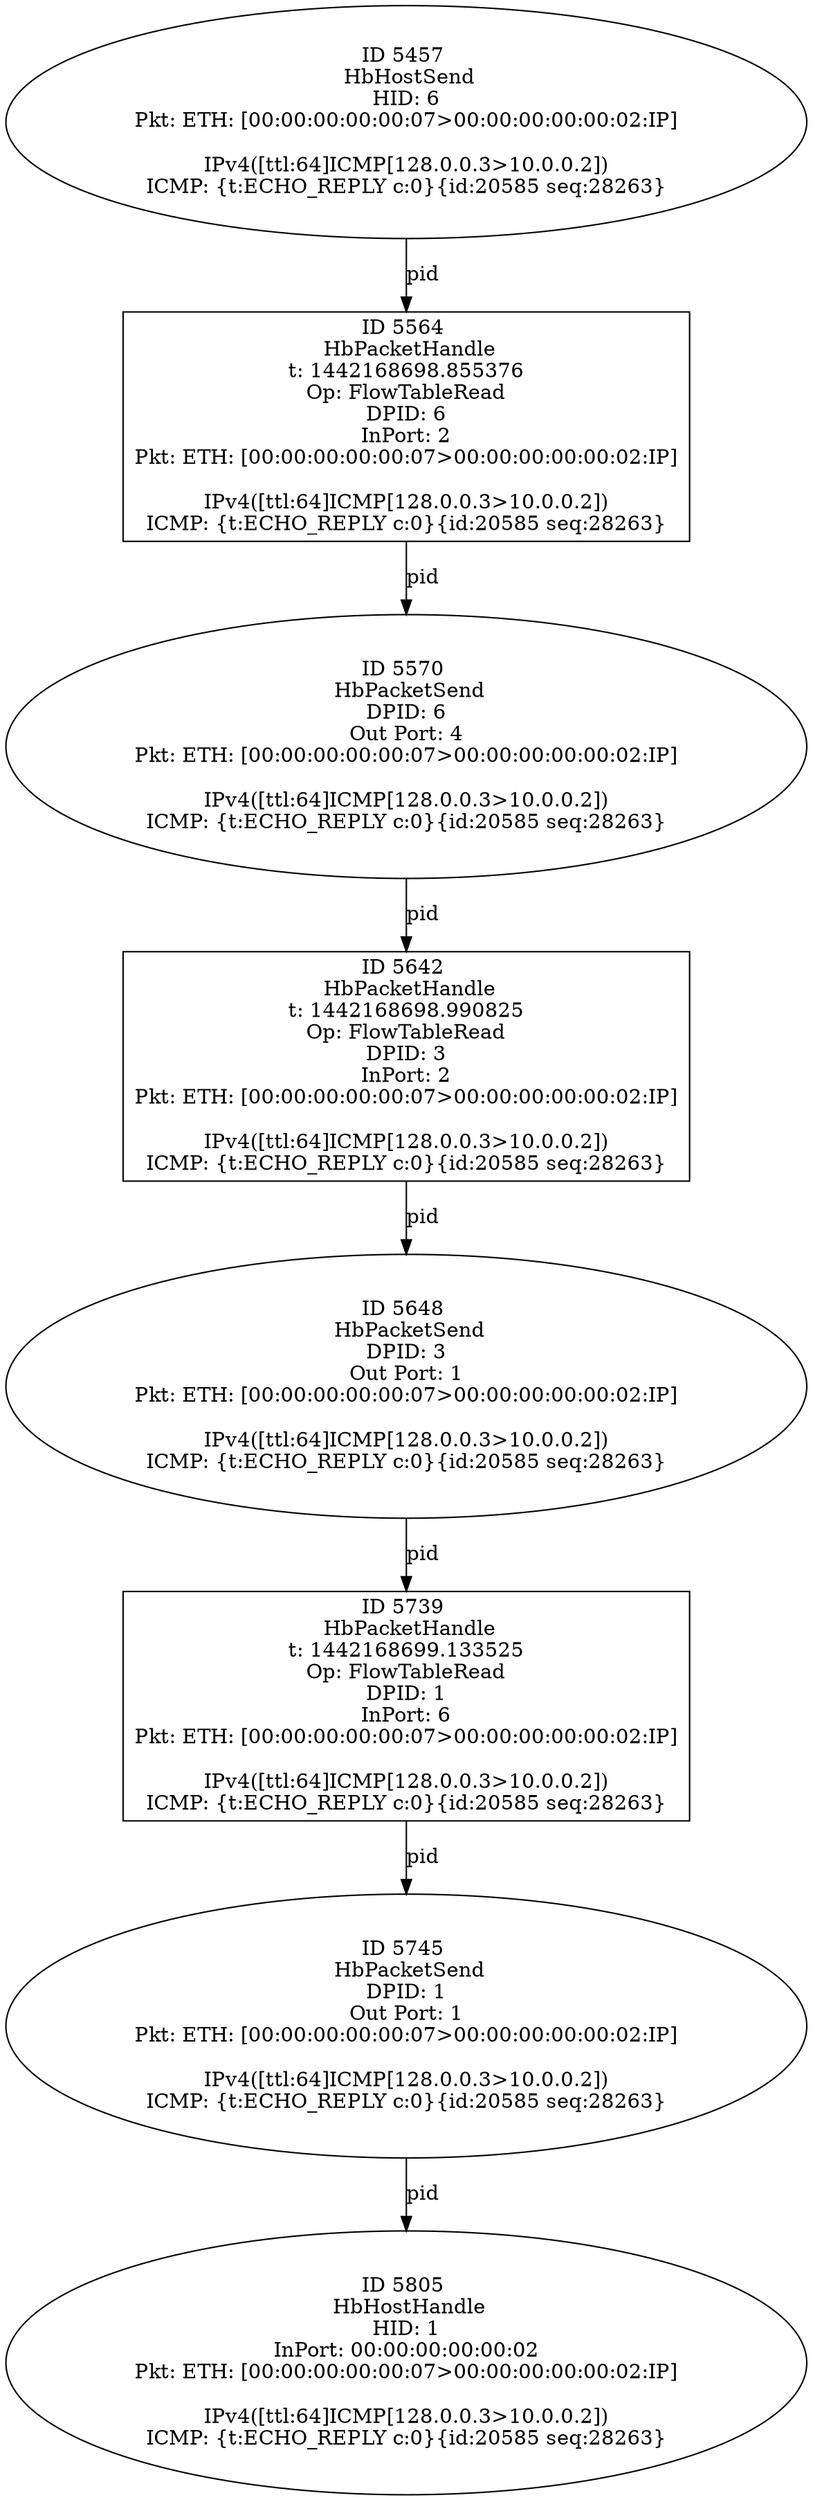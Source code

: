 strict digraph G {
5570 [shape=oval, event=<hb_events.HbPacketSend object at 0x107f8cd50>, label="ID 5570 
 HbPacketSend
DPID: 6
Out Port: 4
Pkt: ETH: [00:00:00:00:00:07>00:00:00:00:00:02:IP]

IPv4([ttl:64]ICMP[128.0.0.3>10.0.0.2])
ICMP: {t:ECHO_REPLY c:0}{id:20585 seq:28263}"];
5457 [shape=oval, event=<hb_events.HbHostSend object at 0x107f2e150>, label="ID 5457 
 HbHostSend
HID: 6
Pkt: ETH: [00:00:00:00:00:07>00:00:00:00:00:02:IP]

IPv4([ttl:64]ICMP[128.0.0.3>10.0.0.2])
ICMP: {t:ECHO_REPLY c:0}{id:20585 seq:28263}"];
5642 [shape=box, event=<hb_events.HbPacketHandle object at 0x107fd16d0>, label="ID 5642 
 HbPacketHandle
t: 1442168698.990825
Op: FlowTableRead
DPID: 3
InPort: 2
Pkt: ETH: [00:00:00:00:00:07>00:00:00:00:00:02:IP]

IPv4([ttl:64]ICMP[128.0.0.3>10.0.0.2])
ICMP: {t:ECHO_REPLY c:0}{id:20585 seq:28263}"];
5739 [shape=box, event=<hb_events.HbPacketHandle object at 0x108019110>, label="ID 5739 
 HbPacketHandle
t: 1442168699.133525
Op: FlowTableRead
DPID: 1
InPort: 6
Pkt: ETH: [00:00:00:00:00:07>00:00:00:00:00:02:IP]

IPv4([ttl:64]ICMP[128.0.0.3>10.0.0.2])
ICMP: {t:ECHO_REPLY c:0}{id:20585 seq:28263}"];
5805 [shape=oval, event=<hb_events.HbHostHandle object at 0x108063610>, label="ID 5805 
 HbHostHandle
HID: 1
InPort: 00:00:00:00:00:02
Pkt: ETH: [00:00:00:00:00:07>00:00:00:00:00:02:IP]

IPv4([ttl:64]ICMP[128.0.0.3>10.0.0.2])
ICMP: {t:ECHO_REPLY c:0}{id:20585 seq:28263}"];
5648 [shape=oval, event=<hb_events.HbPacketSend object at 0x107fd1b50>, label="ID 5648 
 HbPacketSend
DPID: 3
Out Port: 1
Pkt: ETH: [00:00:00:00:00:07>00:00:00:00:00:02:IP]

IPv4([ttl:64]ICMP[128.0.0.3>10.0.0.2])
ICMP: {t:ECHO_REPLY c:0}{id:20585 seq:28263}"];
5745 [shape=oval, event=<hb_events.HbPacketSend object at 0x108019550>, label="ID 5745 
 HbPacketSend
DPID: 1
Out Port: 1
Pkt: ETH: [00:00:00:00:00:07>00:00:00:00:00:02:IP]

IPv4([ttl:64]ICMP[128.0.0.3>10.0.0.2])
ICMP: {t:ECHO_REPLY c:0}{id:20585 seq:28263}"];
5564 [shape=box, event=<hb_events.HbPacketHandle object at 0x107f7e690>, label="ID 5564 
 HbPacketHandle
t: 1442168698.855376
Op: FlowTableRead
DPID: 6
InPort: 2
Pkt: ETH: [00:00:00:00:00:07>00:00:00:00:00:02:IP]

IPv4([ttl:64]ICMP[128.0.0.3>10.0.0.2])
ICMP: {t:ECHO_REPLY c:0}{id:20585 seq:28263}"];
5570 -> 5642  [rel=pid, label=pid];
5745 -> 5805  [rel=pid, label=pid];
5642 -> 5648  [rel=pid, label=pid];
5739 -> 5745  [rel=pid, label=pid];
5648 -> 5739  [rel=pid, label=pid];
5457 -> 5564  [rel=pid, label=pid];
5564 -> 5570  [rel=pid, label=pid];
}
